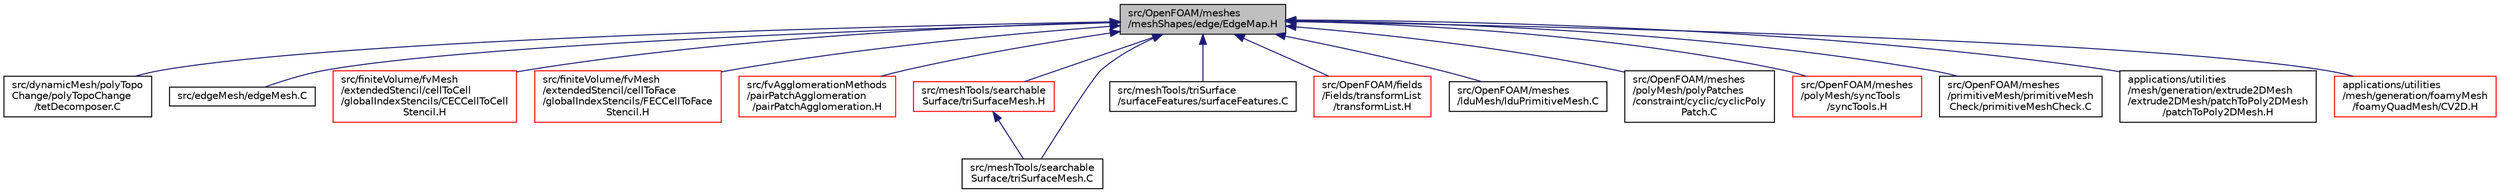 digraph "src/OpenFOAM/meshes/meshShapes/edge/EdgeMap.H"
{
  bgcolor="transparent";
  edge [fontname="Helvetica",fontsize="10",labelfontname="Helvetica",labelfontsize="10"];
  node [fontname="Helvetica",fontsize="10",shape=record];
  Node149 [label="src/OpenFOAM/meshes\l/meshShapes/edge/EdgeMap.H",height=0.2,width=0.4,color="black", fillcolor="grey75", style="filled", fontcolor="black"];
  Node149 -> Node150 [dir="back",color="midnightblue",fontsize="10",style="solid",fontname="Helvetica"];
  Node150 [label="src/dynamicMesh/polyTopo\lChange/polyTopoChange\l/tetDecomposer.C",height=0.2,width=0.4,color="black",URL="$a00845.html"];
  Node149 -> Node151 [dir="back",color="midnightblue",fontsize="10",style="solid",fontname="Helvetica"];
  Node151 [label="src/edgeMesh/edgeMesh.C",height=0.2,width=0.4,color="black",URL="$a00920.html"];
  Node149 -> Node152 [dir="back",color="midnightblue",fontsize="10",style="solid",fontname="Helvetica"];
  Node152 [label="src/finiteVolume/fvMesh\l/extendedStencil/cellToCell\l/globalIndexStencils/CECCellToCell\lStencil.H",height=0.2,width=0.4,color="red",URL="$a03530.html"];
  Node149 -> Node158 [dir="back",color="midnightblue",fontsize="10",style="solid",fontname="Helvetica"];
  Node158 [label="src/finiteVolume/fvMesh\l/extendedStencil/cellToFace\l/globalIndexStencils/FECCellToFace\lStencil.H",height=0.2,width=0.4,color="red",URL="$a03620.html"];
  Node149 -> Node167 [dir="back",color="midnightblue",fontsize="10",style="solid",fontname="Helvetica"];
  Node167 [label="src/fvAgglomerationMethods\l/pairPatchAgglomeration\l/pairPatchAgglomeration.H",height=0.2,width=0.4,color="red",URL="$a05009.html"];
  Node149 -> Node170 [dir="back",color="midnightblue",fontsize="10",style="solid",fontname="Helvetica"];
  Node170 [label="src/meshTools/searchable\lSurface/triSurfaceMesh.H",height=0.2,width=0.4,color="red",URL="$a08543.html"];
  Node170 -> Node176 [dir="back",color="midnightblue",fontsize="10",style="solid",fontname="Helvetica"];
  Node176 [label="src/meshTools/searchable\lSurface/triSurfaceMesh.C",height=0.2,width=0.4,color="black",URL="$a08540.html"];
  Node149 -> Node176 [dir="back",color="midnightblue",fontsize="10",style="solid",fontname="Helvetica"];
  Node149 -> Node184 [dir="back",color="midnightblue",fontsize="10",style="solid",fontname="Helvetica"];
  Node184 [label="src/meshTools/triSurface\l/surfaceFeatures/surfaceFeatures.C",height=0.2,width=0.4,color="black",URL="$a08909.html"];
  Node149 -> Node185 [dir="back",color="midnightblue",fontsize="10",style="solid",fontname="Helvetica"];
  Node185 [label="src/OpenFOAM/fields\l/Fields/transformList\l/transformList.H",height=0.2,width=0.4,color="red",URL="$a10457.html",tooltip="Spatial transformation functions for primitive fields. "];
  Node149 -> Node515 [dir="back",color="midnightblue",fontsize="10",style="solid",fontname="Helvetica"];
  Node515 [label="src/OpenFOAM/meshes\l/lduMesh/lduPrimitiveMesh.C",height=0.2,width=0.4,color="black",URL="$a11918.html"];
  Node149 -> Node516 [dir="back",color="midnightblue",fontsize="10",style="solid",fontname="Helvetica"];
  Node516 [label="src/OpenFOAM/meshes\l/polyMesh/polyPatches\l/constraint/cyclic/cyclicPoly\lPatch.C",height=0.2,width=0.4,color="black",URL="$a12452.html"];
  Node149 -> Node286 [dir="back",color="midnightblue",fontsize="10",style="solid",fontname="Helvetica"];
  Node286 [label="src/OpenFOAM/meshes\l/polyMesh/syncTools\l/syncTools.H",height=0.2,width=0.4,color="red",URL="$a12536.html"];
  Node149 -> Node517 [dir="back",color="midnightblue",fontsize="10",style="solid",fontname="Helvetica"];
  Node517 [label="src/OpenFOAM/meshes\l/primitiveMesh/primitiveMesh\lCheck/primitiveMeshCheck.C",height=0.2,width=0.4,color="black",URL="$a12671.html"];
  Node149 -> Node518 [dir="back",color="midnightblue",fontsize="10",style="solid",fontname="Helvetica"];
  Node518 [label="applications/utilities\l/mesh/generation/extrude2DMesh\l/extrude2DMesh/patchToPoly2DMesh\l/patchToPoly2DMesh.H",height=0.2,width=0.4,color="black",URL="$a18455.html"];
  Node149 -> Node519 [dir="back",color="midnightblue",fontsize="10",style="solid",fontname="Helvetica"];
  Node519 [label="applications/utilities\l/mesh/generation/foamyMesh\l/foamyQuadMesh/CV2D.H",height=0.2,width=0.4,color="red",URL="$a18893.html"];
}
